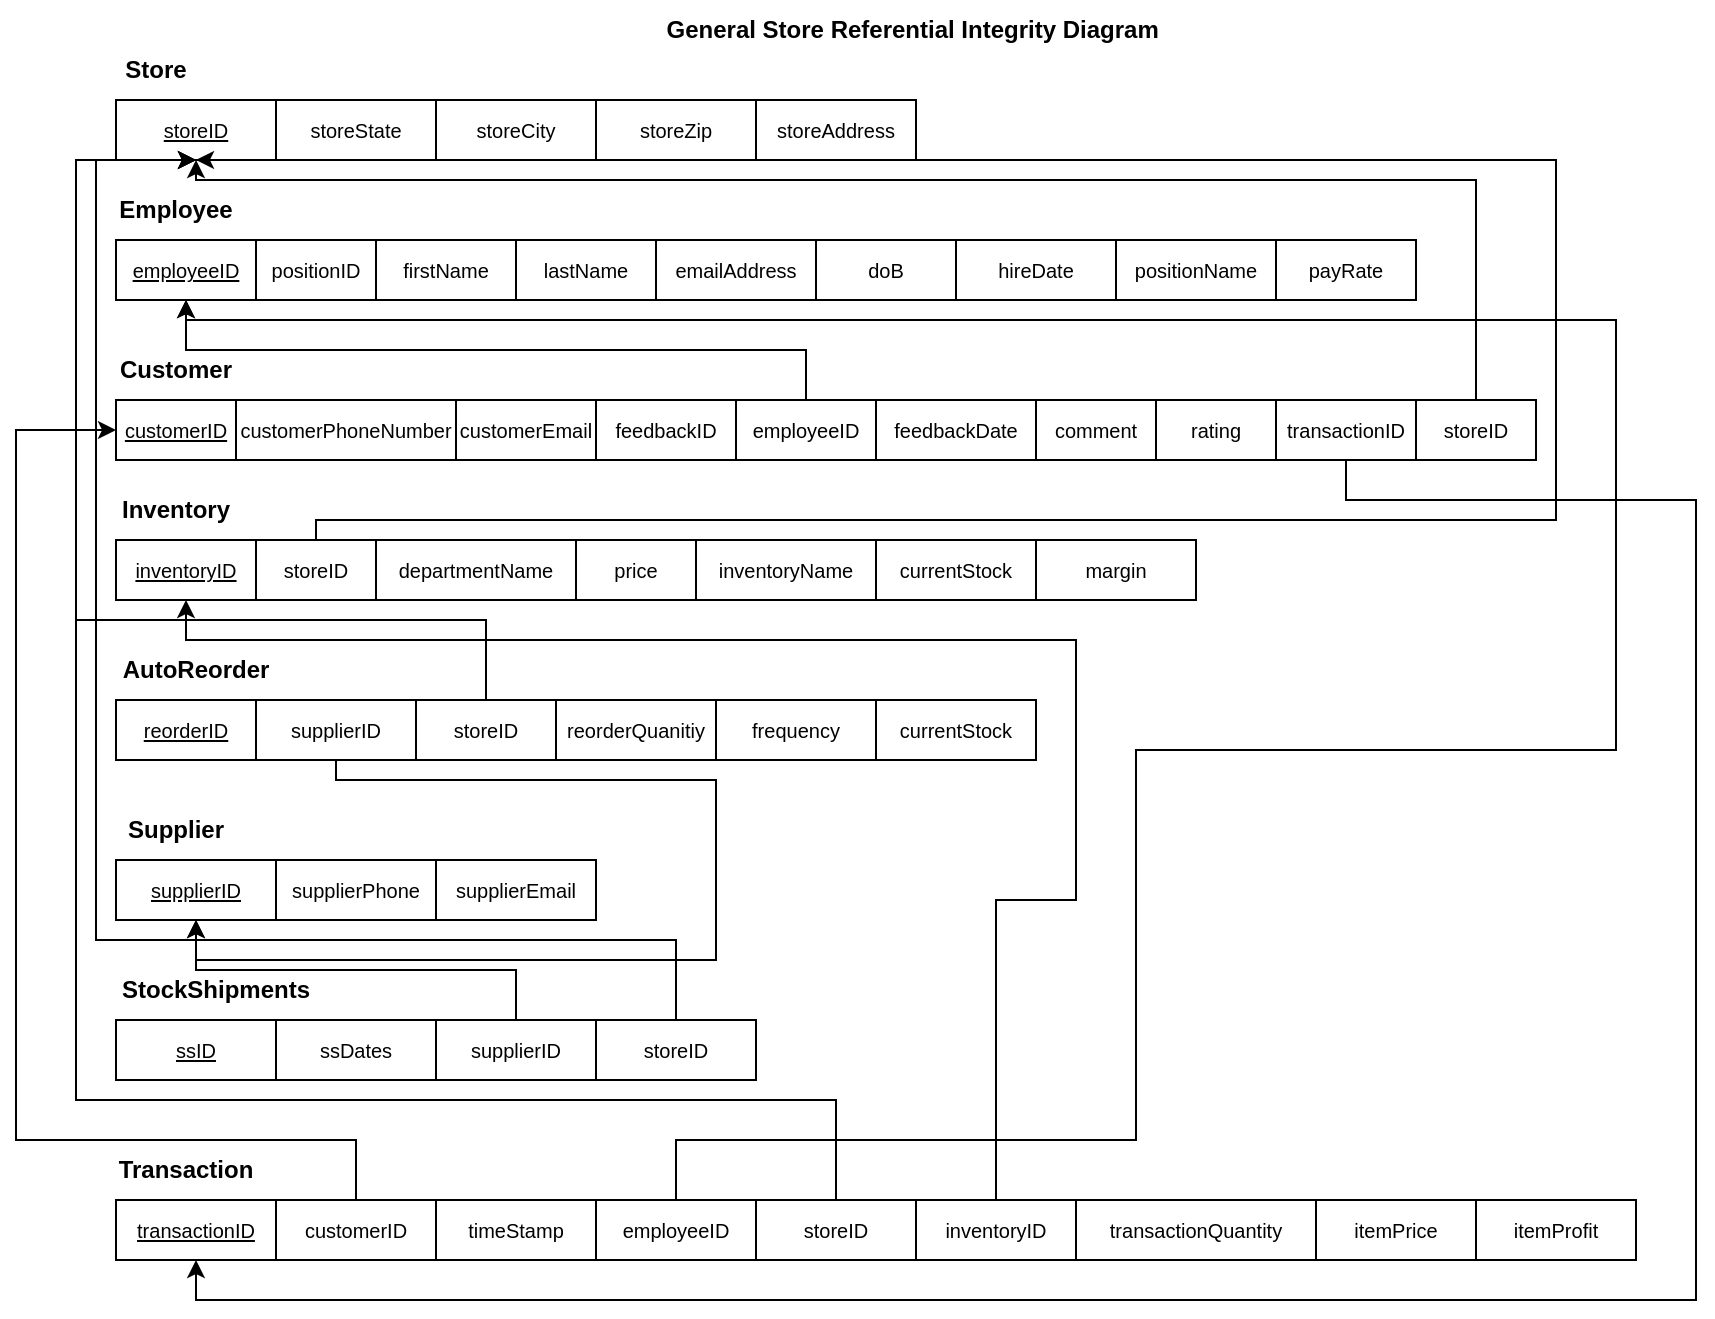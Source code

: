 <mxfile version="23.1.5" type="github">
  <diagram name="Page-1" id="IdtpOZFep_UhcnWH5yyl">
    <mxGraphModel dx="2044" dy="675" grid="1" gridSize="10" guides="1" tooltips="1" connect="1" arrows="1" fold="1" page="1" pageScale="1" pageWidth="850" pageHeight="1100" math="0" shadow="0">
      <root>
        <mxCell id="0" />
        <mxCell id="1" parent="0" />
        <mxCell id="ismh5ygb1BmKkFm3RHkI-1" value="&lt;u&gt;&lt;font style=&quot;font-size: 10px;&quot;&gt;storeID&lt;/font&gt;&lt;/u&gt;" style="html=1;whiteSpace=wrap;" parent="1" vertex="1">
          <mxGeometry x="30" y="60" width="80" height="30" as="geometry" />
        </mxCell>
        <mxCell id="ismh5ygb1BmKkFm3RHkI-2" value="&lt;font style=&quot;font-size: 10px;&quot;&gt;storeState&lt;/font&gt;" style="html=1;whiteSpace=wrap;" parent="1" vertex="1">
          <mxGeometry x="110" y="60" width="80" height="30" as="geometry" />
        </mxCell>
        <mxCell id="ismh5ygb1BmKkFm3RHkI-3" value="&lt;font style=&quot;font-size: 10px;&quot;&gt;storeCity&lt;/font&gt;" style="html=1;whiteSpace=wrap;" parent="1" vertex="1">
          <mxGeometry x="190" y="60" width="80" height="30" as="geometry" />
        </mxCell>
        <mxCell id="ismh5ygb1BmKkFm3RHkI-4" value="&lt;font style=&quot;font-size: 10px;&quot;&gt;storeZip&lt;/font&gt;" style="html=1;whiteSpace=wrap;" parent="1" vertex="1">
          <mxGeometry x="270" y="60" width="80" height="30" as="geometry" />
        </mxCell>
        <mxCell id="ismh5ygb1BmKkFm3RHkI-5" value="&lt;font style=&quot;font-size: 10px;&quot;&gt;storeAddress&lt;/font&gt;" style="html=1;whiteSpace=wrap;" parent="1" vertex="1">
          <mxGeometry x="350" y="60" width="80" height="30" as="geometry" />
        </mxCell>
        <mxCell id="ismh5ygb1BmKkFm3RHkI-6" value="&lt;u&gt;&lt;font style=&quot;font-size: 10px;&quot;&gt;employeeID&lt;/font&gt;&lt;/u&gt;" style="html=1;whiteSpace=wrap;" parent="1" vertex="1">
          <mxGeometry x="30" y="130" width="70" height="30" as="geometry" />
        </mxCell>
        <mxCell id="ismh5ygb1BmKkFm3RHkI-7" value="&lt;font style=&quot;font-size: 10px;&quot;&gt;positionID&lt;/font&gt;" style="html=1;whiteSpace=wrap;" parent="1" vertex="1">
          <mxGeometry x="100" y="130" width="60" height="30" as="geometry" />
        </mxCell>
        <mxCell id="ismh5ygb1BmKkFm3RHkI-8" value="&lt;font style=&quot;font-size: 10px;&quot;&gt;firstName&lt;/font&gt;" style="html=1;whiteSpace=wrap;" parent="1" vertex="1">
          <mxGeometry x="160" y="130" width="70" height="30" as="geometry" />
        </mxCell>
        <mxCell id="ismh5ygb1BmKkFm3RHkI-9" value="&lt;font style=&quot;font-size: 10px;&quot;&gt;lastName&lt;/font&gt;" style="html=1;whiteSpace=wrap;" parent="1" vertex="1">
          <mxGeometry x="230" y="130" width="70" height="30" as="geometry" />
        </mxCell>
        <mxCell id="ismh5ygb1BmKkFm3RHkI-10" value="&lt;font style=&quot;font-size: 10px;&quot;&gt;emailAddress&lt;/font&gt;" style="html=1;whiteSpace=wrap;" parent="1" vertex="1">
          <mxGeometry x="300" y="130" width="80" height="30" as="geometry" />
        </mxCell>
        <mxCell id="ismh5ygb1BmKkFm3RHkI-13" value="&lt;font style=&quot;font-size: 10px;&quot;&gt;doB&lt;/font&gt;" style="html=1;whiteSpace=wrap;" parent="1" vertex="1">
          <mxGeometry x="380" y="130" width="70" height="30" as="geometry" />
        </mxCell>
        <mxCell id="ismh5ygb1BmKkFm3RHkI-14" value="&lt;font style=&quot;font-size: 10px;&quot;&gt;hireDate&lt;/font&gt;" style="html=1;whiteSpace=wrap;" parent="1" vertex="1">
          <mxGeometry x="450" y="130" width="80" height="30" as="geometry" />
        </mxCell>
        <mxCell id="ismh5ygb1BmKkFm3RHkI-15" value="&lt;font style=&quot;font-size: 10px;&quot;&gt;positionName&lt;/font&gt;" style="html=1;whiteSpace=wrap;" parent="1" vertex="1">
          <mxGeometry x="530" y="130" width="80" height="30" as="geometry" />
        </mxCell>
        <mxCell id="ismh5ygb1BmKkFm3RHkI-16" value="&lt;font style=&quot;font-size: 10px;&quot;&gt;payRate&lt;/font&gt;" style="html=1;whiteSpace=wrap;" parent="1" vertex="1">
          <mxGeometry x="610" y="130" width="70" height="30" as="geometry" />
        </mxCell>
        <mxCell id="ismh5ygb1BmKkFm3RHkI-17" value="&lt;u&gt;&lt;font style=&quot;font-size: 10px;&quot;&gt;customerID&lt;/font&gt;&lt;/u&gt;" style="html=1;whiteSpace=wrap;" parent="1" vertex="1">
          <mxGeometry x="30" y="210" width="60" height="30" as="geometry" />
        </mxCell>
        <mxCell id="ismh5ygb1BmKkFm3RHkI-18" value="&lt;font style=&quot;font-size: 10px;&quot;&gt;customerPhoneNumber&lt;/font&gt;" style="html=1;whiteSpace=wrap;" parent="1" vertex="1">
          <mxGeometry x="90" y="210" width="110" height="30" as="geometry" />
        </mxCell>
        <mxCell id="ismh5ygb1BmKkFm3RHkI-19" value="&lt;font style=&quot;font-size: 10px;&quot;&gt;customerEmail&lt;/font&gt;" style="html=1;whiteSpace=wrap;" parent="1" vertex="1">
          <mxGeometry x="200" y="210" width="70" height="30" as="geometry" />
        </mxCell>
        <mxCell id="ismh5ygb1BmKkFm3RHkI-20" value="&lt;font style=&quot;font-size: 10px;&quot;&gt;feedbackID&lt;/font&gt;" style="html=1;whiteSpace=wrap;" parent="1" vertex="1">
          <mxGeometry x="270" y="210" width="70" height="30" as="geometry" />
        </mxCell>
        <mxCell id="MsWy3fw3a9ld81Vvvftm-3" style="edgeStyle=orthogonalEdgeStyle;rounded=0;orthogonalLoop=1;jettySize=auto;html=1;exitX=0.5;exitY=0;exitDx=0;exitDy=0;entryX=0.5;entryY=1;entryDx=0;entryDy=0;" edge="1" parent="1" source="ismh5ygb1BmKkFm3RHkI-21" target="ismh5ygb1BmKkFm3RHkI-6">
          <mxGeometry relative="1" as="geometry" />
        </mxCell>
        <mxCell id="ismh5ygb1BmKkFm3RHkI-21" value="&lt;font style=&quot;font-size: 10px;&quot;&gt;employeeID&lt;/font&gt;" style="html=1;whiteSpace=wrap;" parent="1" vertex="1">
          <mxGeometry x="340" y="210" width="70" height="30" as="geometry" />
        </mxCell>
        <mxCell id="ismh5ygb1BmKkFm3RHkI-22" value="&lt;font style=&quot;font-size: 10px;&quot;&gt;feedbackDate&lt;/font&gt;" style="html=1;whiteSpace=wrap;" parent="1" vertex="1">
          <mxGeometry x="410" y="210" width="80" height="30" as="geometry" />
        </mxCell>
        <mxCell id="ismh5ygb1BmKkFm3RHkI-23" value="&lt;font style=&quot;font-size: 10px;&quot;&gt;comment&lt;/font&gt;" style="html=1;whiteSpace=wrap;" parent="1" vertex="1">
          <mxGeometry x="490" y="210" width="60" height="30" as="geometry" />
        </mxCell>
        <mxCell id="ismh5ygb1BmKkFm3RHkI-24" value="&lt;font style=&quot;font-size: 10px;&quot;&gt;rating&lt;/font&gt;" style="html=1;whiteSpace=wrap;" parent="1" vertex="1">
          <mxGeometry x="550" y="210" width="60" height="30" as="geometry" />
        </mxCell>
        <mxCell id="MsWy3fw3a9ld81Vvvftm-24" style="edgeStyle=orthogonalEdgeStyle;rounded=0;orthogonalLoop=1;jettySize=auto;html=1;exitX=0.5;exitY=1;exitDx=0;exitDy=0;entryX=0.5;entryY=1;entryDx=0;entryDy=0;" edge="1" parent="1" source="ismh5ygb1BmKkFm3RHkI-25" target="ismh5ygb1BmKkFm3RHkI-62">
          <mxGeometry relative="1" as="geometry">
            <Array as="points">
              <mxPoint x="645" y="260" />
              <mxPoint x="820" y="260" />
              <mxPoint x="820" y="660" />
              <mxPoint x="70" y="660" />
            </Array>
          </mxGeometry>
        </mxCell>
        <mxCell id="ismh5ygb1BmKkFm3RHkI-25" value="&lt;font style=&quot;font-size: 10px;&quot;&gt;transactionID&lt;/font&gt;" style="html=1;whiteSpace=wrap;" parent="1" vertex="1">
          <mxGeometry x="610" y="210" width="70" height="30" as="geometry" />
        </mxCell>
        <mxCell id="ismh5ygb1BmKkFm3RHkI-26" value="&lt;u&gt;&lt;font style=&quot;font-size: 10px;&quot;&gt;inventoryID&lt;/font&gt;&lt;/u&gt;" style="html=1;whiteSpace=wrap;" parent="1" vertex="1">
          <mxGeometry x="30" y="280" width="70" height="30" as="geometry" />
        </mxCell>
        <mxCell id="MsWy3fw3a9ld81Vvvftm-6" style="edgeStyle=orthogonalEdgeStyle;rounded=0;orthogonalLoop=1;jettySize=auto;html=1;exitX=0.5;exitY=0;exitDx=0;exitDy=0;entryX=0.5;entryY=1;entryDx=0;entryDy=0;" edge="1" parent="1" source="ismh5ygb1BmKkFm3RHkI-27" target="ismh5ygb1BmKkFm3RHkI-1">
          <mxGeometry relative="1" as="geometry">
            <Array as="points">
              <mxPoint x="130" y="270" />
              <mxPoint x="750" y="270" />
              <mxPoint x="750" y="90" />
            </Array>
          </mxGeometry>
        </mxCell>
        <mxCell id="ismh5ygb1BmKkFm3RHkI-27" value="&lt;font style=&quot;font-size: 10px;&quot;&gt;storeID&lt;/font&gt;" style="html=1;whiteSpace=wrap;" parent="1" vertex="1">
          <mxGeometry x="100" y="280" width="60" height="30" as="geometry" />
        </mxCell>
        <mxCell id="ismh5ygb1BmKkFm3RHkI-28" value="&lt;font style=&quot;font-size: 10px;&quot;&gt;departmentName&lt;/font&gt;" style="html=1;whiteSpace=wrap;" parent="1" vertex="1">
          <mxGeometry x="160" y="280" width="100" height="30" as="geometry" />
        </mxCell>
        <mxCell id="ismh5ygb1BmKkFm3RHkI-29" value="&lt;font style=&quot;font-size: 10px;&quot;&gt;price&lt;/font&gt;" style="html=1;whiteSpace=wrap;" parent="1" vertex="1">
          <mxGeometry x="260" y="280" width="60" height="30" as="geometry" />
        </mxCell>
        <mxCell id="ismh5ygb1BmKkFm3RHkI-30" value="&lt;font style=&quot;font-size: 10px;&quot;&gt;inventoryName&lt;/font&gt;" style="html=1;whiteSpace=wrap;" parent="1" vertex="1">
          <mxGeometry x="320" y="280" width="90" height="30" as="geometry" />
        </mxCell>
        <mxCell id="ismh5ygb1BmKkFm3RHkI-31" value="&lt;font style=&quot;font-size: 10px;&quot;&gt;currentStock&lt;/font&gt;" style="html=1;whiteSpace=wrap;" parent="1" vertex="1">
          <mxGeometry x="410" y="280" width="80" height="30" as="geometry" />
        </mxCell>
        <mxCell id="ismh5ygb1BmKkFm3RHkI-32" value="&lt;font style=&quot;font-size: 10px;&quot;&gt;margin&lt;/font&gt;" style="html=1;whiteSpace=wrap;" parent="1" vertex="1">
          <mxGeometry x="490" y="280" width="80" height="30" as="geometry" />
        </mxCell>
        <mxCell id="ismh5ygb1BmKkFm3RHkI-35" value="&lt;u&gt;&lt;font style=&quot;font-size: 10px;&quot;&gt;reorderID&lt;/font&gt;&lt;/u&gt;" style="html=1;whiteSpace=wrap;" parent="1" vertex="1">
          <mxGeometry x="30" y="360" width="70" height="30" as="geometry" />
        </mxCell>
        <mxCell id="MsWy3fw3a9ld81Vvvftm-26" style="edgeStyle=orthogonalEdgeStyle;rounded=0;orthogonalLoop=1;jettySize=auto;html=1;exitX=0.5;exitY=1;exitDx=0;exitDy=0;entryX=0.5;entryY=1;entryDx=0;entryDy=0;" edge="1" parent="1" source="ismh5ygb1BmKkFm3RHkI-36" target="ismh5ygb1BmKkFm3RHkI-44">
          <mxGeometry relative="1" as="geometry">
            <Array as="points">
              <mxPoint x="140" y="400" />
              <mxPoint x="330" y="400" />
              <mxPoint x="330" y="490" />
              <mxPoint x="70" y="490" />
            </Array>
          </mxGeometry>
        </mxCell>
        <mxCell id="ismh5ygb1BmKkFm3RHkI-36" value="&lt;font style=&quot;font-size: 10px;&quot;&gt;supplierID&lt;/font&gt;" style="html=1;whiteSpace=wrap;" parent="1" vertex="1">
          <mxGeometry x="100" y="360" width="80" height="30" as="geometry" />
        </mxCell>
        <mxCell id="MsWy3fw3a9ld81Vvvftm-8" style="edgeStyle=orthogonalEdgeStyle;rounded=0;orthogonalLoop=1;jettySize=auto;html=1;exitX=0.5;exitY=0;exitDx=0;exitDy=0;entryX=0.5;entryY=1;entryDx=0;entryDy=0;" edge="1" parent="1" source="ismh5ygb1BmKkFm3RHkI-37" target="ismh5ygb1BmKkFm3RHkI-1">
          <mxGeometry relative="1" as="geometry">
            <Array as="points">
              <mxPoint x="215" y="320" />
              <mxPoint x="10" y="320" />
              <mxPoint x="10" y="90" />
            </Array>
          </mxGeometry>
        </mxCell>
        <mxCell id="ismh5ygb1BmKkFm3RHkI-37" value="&lt;font style=&quot;font-size: 10px;&quot;&gt;storeID&lt;/font&gt;" style="html=1;whiteSpace=wrap;" parent="1" vertex="1">
          <mxGeometry x="180" y="360" width="70" height="30" as="geometry" />
        </mxCell>
        <mxCell id="ismh5ygb1BmKkFm3RHkI-38" value="&lt;font style=&quot;font-size: 10px;&quot;&gt;reorderQuanitiy&lt;/font&gt;" style="html=1;whiteSpace=wrap;" parent="1" vertex="1">
          <mxGeometry x="250" y="360" width="80" height="30" as="geometry" />
        </mxCell>
        <mxCell id="ismh5ygb1BmKkFm3RHkI-39" value="&lt;font style=&quot;font-size: 10px;&quot;&gt;frequency&lt;/font&gt;" style="html=1;whiteSpace=wrap;" parent="1" vertex="1">
          <mxGeometry x="330" y="360" width="80" height="30" as="geometry" />
        </mxCell>
        <mxCell id="ismh5ygb1BmKkFm3RHkI-40" value="&lt;font style=&quot;font-size: 10px;&quot;&gt;currentStock&lt;/font&gt;" style="html=1;whiteSpace=wrap;" parent="1" vertex="1">
          <mxGeometry x="410" y="360" width="80" height="30" as="geometry" />
        </mxCell>
        <mxCell id="ismh5ygb1BmKkFm3RHkI-44" value="&lt;u&gt;&lt;font style=&quot;font-size: 10px;&quot;&gt;supplierID&lt;/font&gt;&lt;/u&gt;" style="html=1;whiteSpace=wrap;" parent="1" vertex="1">
          <mxGeometry x="30" y="440" width="80" height="30" as="geometry" />
        </mxCell>
        <mxCell id="ismh5ygb1BmKkFm3RHkI-45" value="&lt;font style=&quot;font-size: 10px;&quot;&gt;supplierPhone&lt;/font&gt;" style="html=1;whiteSpace=wrap;" parent="1" vertex="1">
          <mxGeometry x="110" y="440" width="80" height="30" as="geometry" />
        </mxCell>
        <mxCell id="ismh5ygb1BmKkFm3RHkI-46" value="&lt;font style=&quot;font-size: 10px;&quot;&gt;supplierEmail&lt;/font&gt;" style="html=1;whiteSpace=wrap;" parent="1" vertex="1">
          <mxGeometry x="190" y="440" width="80" height="30" as="geometry" />
        </mxCell>
        <mxCell id="ismh5ygb1BmKkFm3RHkI-53" value="&lt;u&gt;&lt;font style=&quot;font-size: 10px;&quot;&gt;ssID&lt;/font&gt;&lt;/u&gt;" style="html=1;whiteSpace=wrap;" parent="1" vertex="1">
          <mxGeometry x="30" y="520" width="80" height="30" as="geometry" />
        </mxCell>
        <mxCell id="ismh5ygb1BmKkFm3RHkI-54" value="&lt;font style=&quot;font-size: 10px;&quot;&gt;ssDates&lt;/font&gt;" style="html=1;whiteSpace=wrap;" parent="1" vertex="1">
          <mxGeometry x="110" y="520" width="80" height="30" as="geometry" />
        </mxCell>
        <mxCell id="MsWy3fw3a9ld81Vvvftm-25" style="edgeStyle=orthogonalEdgeStyle;rounded=0;orthogonalLoop=1;jettySize=auto;html=1;exitX=0.5;exitY=0;exitDx=0;exitDy=0;entryX=0.5;entryY=1;entryDx=0;entryDy=0;" edge="1" parent="1" source="ismh5ygb1BmKkFm3RHkI-55" target="ismh5ygb1BmKkFm3RHkI-44">
          <mxGeometry relative="1" as="geometry" />
        </mxCell>
        <mxCell id="ismh5ygb1BmKkFm3RHkI-55" value="&lt;font style=&quot;font-size: 10px;&quot;&gt;supplierID&lt;/font&gt;" style="html=1;whiteSpace=wrap;" parent="1" vertex="1">
          <mxGeometry x="190" y="520" width="80" height="30" as="geometry" />
        </mxCell>
        <mxCell id="MsWy3fw3a9ld81Vvvftm-9" style="edgeStyle=orthogonalEdgeStyle;rounded=0;orthogonalLoop=1;jettySize=auto;html=1;exitX=0.5;exitY=0;exitDx=0;exitDy=0;entryX=0.5;entryY=1;entryDx=0;entryDy=0;" edge="1" parent="1" source="ismh5ygb1BmKkFm3RHkI-56" target="ismh5ygb1BmKkFm3RHkI-1">
          <mxGeometry relative="1" as="geometry">
            <Array as="points">
              <mxPoint x="310" y="480" />
              <mxPoint x="20" y="480" />
              <mxPoint x="20" y="90" />
            </Array>
          </mxGeometry>
        </mxCell>
        <mxCell id="ismh5ygb1BmKkFm3RHkI-56" value="&lt;font style=&quot;font-size: 10px;&quot;&gt;storeID&lt;/font&gt;" style="html=1;whiteSpace=wrap;" parent="1" vertex="1">
          <mxGeometry x="270" y="520" width="80" height="30" as="geometry" />
        </mxCell>
        <mxCell id="ismh5ygb1BmKkFm3RHkI-62" value="&lt;u&gt;&lt;font style=&quot;font-size: 10px;&quot;&gt;transactionID&lt;/font&gt;&lt;/u&gt;" style="html=1;whiteSpace=wrap;" parent="1" vertex="1">
          <mxGeometry x="30" y="610" width="80" height="30" as="geometry" />
        </mxCell>
        <mxCell id="MsWy3fw3a9ld81Vvvftm-22" style="edgeStyle=orthogonalEdgeStyle;rounded=0;orthogonalLoop=1;jettySize=auto;html=1;exitX=0.5;exitY=0;exitDx=0;exitDy=0;" edge="1" parent="1" source="ismh5ygb1BmKkFm3RHkI-63" target="ismh5ygb1BmKkFm3RHkI-17">
          <mxGeometry relative="1" as="geometry">
            <Array as="points">
              <mxPoint x="150" y="580" />
              <mxPoint x="-20" y="580" />
              <mxPoint x="-20" y="225" />
            </Array>
          </mxGeometry>
        </mxCell>
        <mxCell id="ismh5ygb1BmKkFm3RHkI-63" value="&lt;font style=&quot;font-size: 10px;&quot;&gt;customerID&lt;/font&gt;" style="html=1;whiteSpace=wrap;" parent="1" vertex="1">
          <mxGeometry x="110" y="610" width="80" height="30" as="geometry" />
        </mxCell>
        <mxCell id="ismh5ygb1BmKkFm3RHkI-64" value="&lt;font style=&quot;font-size: 10px;&quot;&gt;timeStamp&lt;/font&gt;" style="html=1;whiteSpace=wrap;" parent="1" vertex="1">
          <mxGeometry x="190" y="610" width="80" height="30" as="geometry" />
        </mxCell>
        <mxCell id="MsWy3fw3a9ld81Vvvftm-4" style="edgeStyle=orthogonalEdgeStyle;rounded=0;orthogonalLoop=1;jettySize=auto;html=1;exitX=0.5;exitY=0;exitDx=0;exitDy=0;entryX=0.5;entryY=1;entryDx=0;entryDy=0;" edge="1" parent="1" source="ismh5ygb1BmKkFm3RHkI-65" target="ismh5ygb1BmKkFm3RHkI-6">
          <mxGeometry relative="1" as="geometry">
            <Array as="points">
              <mxPoint x="310" y="580" />
              <mxPoint x="540" y="580" />
              <mxPoint x="540" y="385" />
              <mxPoint x="780" y="385" />
              <mxPoint x="780" y="170" />
              <mxPoint x="65" y="170" />
            </Array>
          </mxGeometry>
        </mxCell>
        <mxCell id="ismh5ygb1BmKkFm3RHkI-65" value="&lt;font style=&quot;font-size: 10px;&quot;&gt;employeeID&lt;/font&gt;" style="html=1;whiteSpace=wrap;" parent="1" vertex="1">
          <mxGeometry x="270" y="610" width="80" height="30" as="geometry" />
        </mxCell>
        <mxCell id="MsWy3fw3a9ld81Vvvftm-10" style="edgeStyle=orthogonalEdgeStyle;rounded=0;orthogonalLoop=1;jettySize=auto;html=1;exitX=0.5;exitY=0;exitDx=0;exitDy=0;entryX=0.5;entryY=1;entryDx=0;entryDy=0;" edge="1" parent="1" source="ismh5ygb1BmKkFm3RHkI-66" target="ismh5ygb1BmKkFm3RHkI-1">
          <mxGeometry relative="1" as="geometry">
            <Array as="points">
              <mxPoint x="390" y="560" />
              <mxPoint x="10" y="560" />
              <mxPoint x="10" y="90" />
            </Array>
          </mxGeometry>
        </mxCell>
        <mxCell id="ismh5ygb1BmKkFm3RHkI-66" value="&lt;font style=&quot;font-size: 10px;&quot;&gt;storeID&lt;/font&gt;" style="html=1;whiteSpace=wrap;" parent="1" vertex="1">
          <mxGeometry x="350" y="610" width="80" height="30" as="geometry" />
        </mxCell>
        <mxCell id="MsWy3fw3a9ld81Vvvftm-23" style="edgeStyle=orthogonalEdgeStyle;rounded=0;orthogonalLoop=1;jettySize=auto;html=1;exitX=0.5;exitY=0;exitDx=0;exitDy=0;entryX=0.5;entryY=1;entryDx=0;entryDy=0;" edge="1" parent="1" source="ismh5ygb1BmKkFm3RHkI-67" target="ismh5ygb1BmKkFm3RHkI-26">
          <mxGeometry relative="1" as="geometry">
            <Array as="points">
              <mxPoint x="470" y="460" />
              <mxPoint x="510" y="460" />
              <mxPoint x="510" y="330" />
              <mxPoint x="65" y="330" />
            </Array>
          </mxGeometry>
        </mxCell>
        <mxCell id="ismh5ygb1BmKkFm3RHkI-67" value="&lt;font style=&quot;font-size: 10px;&quot;&gt;inventoryID&lt;/font&gt;" style="html=1;whiteSpace=wrap;" parent="1" vertex="1">
          <mxGeometry x="430" y="610" width="80" height="30" as="geometry" />
        </mxCell>
        <mxCell id="ismh5ygb1BmKkFm3RHkI-68" value="&lt;font style=&quot;font-size: 10px;&quot;&gt;transactionQuantity&lt;/font&gt;" style="html=1;whiteSpace=wrap;" parent="1" vertex="1">
          <mxGeometry x="510" y="610" width="120" height="30" as="geometry" />
        </mxCell>
        <mxCell id="ismh5ygb1BmKkFm3RHkI-69" value="&lt;font style=&quot;font-size: 10px;&quot;&gt;itemPrice&lt;/font&gt;" style="html=1;whiteSpace=wrap;" parent="1" vertex="1">
          <mxGeometry x="630" y="610" width="80" height="30" as="geometry" />
        </mxCell>
        <mxCell id="ismh5ygb1BmKkFm3RHkI-70" value="&lt;font style=&quot;font-size: 10px;&quot;&gt;itemProfit&lt;/font&gt;" style="html=1;whiteSpace=wrap;" parent="1" vertex="1">
          <mxGeometry x="710" y="610" width="80" height="30" as="geometry" />
        </mxCell>
        <mxCell id="MsWy3fw3a9ld81Vvvftm-5" style="edgeStyle=orthogonalEdgeStyle;rounded=0;orthogonalLoop=1;jettySize=auto;html=1;exitX=0.5;exitY=0;exitDx=0;exitDy=0;entryX=0.5;entryY=1;entryDx=0;entryDy=0;" edge="1" parent="1" source="ismh5ygb1BmKkFm3RHkI-71" target="ismh5ygb1BmKkFm3RHkI-1">
          <mxGeometry relative="1" as="geometry">
            <Array as="points">
              <mxPoint x="710" y="100" />
              <mxPoint x="70" y="100" />
            </Array>
          </mxGeometry>
        </mxCell>
        <mxCell id="ismh5ygb1BmKkFm3RHkI-71" value="&lt;font style=&quot;font-size: 10px;&quot;&gt;storeID&lt;/font&gt;" style="html=1;whiteSpace=wrap;" parent="1" vertex="1">
          <mxGeometry x="680" y="210" width="60" height="30" as="geometry" />
        </mxCell>
        <mxCell id="MsWy3fw3a9ld81Vvvftm-11" value="&lt;b&gt;Store&lt;/b&gt;" style="text;html=1;align=center;verticalAlign=middle;whiteSpace=wrap;rounded=0;" vertex="1" parent="1">
          <mxGeometry x="20" y="30" width="60" height="30" as="geometry" />
        </mxCell>
        <mxCell id="MsWy3fw3a9ld81Vvvftm-12" value="&lt;b&gt;Employee&lt;/b&gt;" style="text;html=1;align=center;verticalAlign=middle;whiteSpace=wrap;rounded=0;" vertex="1" parent="1">
          <mxGeometry x="30" y="100" width="60" height="30" as="geometry" />
        </mxCell>
        <mxCell id="MsWy3fw3a9ld81Vvvftm-13" value="&lt;b&gt;Customer&lt;/b&gt;" style="text;html=1;align=center;verticalAlign=middle;whiteSpace=wrap;rounded=0;" vertex="1" parent="1">
          <mxGeometry x="30" y="180" width="60" height="30" as="geometry" />
        </mxCell>
        <mxCell id="MsWy3fw3a9ld81Vvvftm-15" value="&lt;b&gt;Inventory&lt;/b&gt;" style="text;html=1;align=center;verticalAlign=middle;whiteSpace=wrap;rounded=0;" vertex="1" parent="1">
          <mxGeometry x="30" y="250" width="60" height="30" as="geometry" />
        </mxCell>
        <mxCell id="MsWy3fw3a9ld81Vvvftm-16" value="&lt;b&gt;Supplier&lt;/b&gt;" style="text;html=1;align=center;verticalAlign=middle;whiteSpace=wrap;rounded=0;" vertex="1" parent="1">
          <mxGeometry x="30" y="410" width="60" height="30" as="geometry" />
        </mxCell>
        <mxCell id="MsWy3fw3a9ld81Vvvftm-17" value="&lt;b&gt;AutoReorder&lt;/b&gt;" style="text;html=1;align=center;verticalAlign=middle;whiteSpace=wrap;rounded=0;" vertex="1" parent="1">
          <mxGeometry x="30" y="330" width="80" height="30" as="geometry" />
        </mxCell>
        <mxCell id="MsWy3fw3a9ld81Vvvftm-20" value="&lt;b&gt;StockShipments&lt;/b&gt;" style="text;html=1;align=center;verticalAlign=middle;whiteSpace=wrap;rounded=0;" vertex="1" parent="1">
          <mxGeometry x="30" y="490" width="100" height="30" as="geometry" />
        </mxCell>
        <mxCell id="MsWy3fw3a9ld81Vvvftm-21" value="&lt;b&gt;Transaction&lt;br&gt;&lt;/b&gt;" style="text;html=1;align=center;verticalAlign=middle;whiteSpace=wrap;rounded=0;" vertex="1" parent="1">
          <mxGeometry x="30" y="580" width="70" height="30" as="geometry" />
        </mxCell>
        <mxCell id="MsWy3fw3a9ld81Vvvftm-27" value="&lt;b&gt;General Store Referential Integrity Diagram&amp;nbsp;&lt;/b&gt;" style="text;html=1;align=center;verticalAlign=middle;whiteSpace=wrap;rounded=0;" vertex="1" parent="1">
          <mxGeometry x="300" y="10" width="260" height="30" as="geometry" />
        </mxCell>
      </root>
    </mxGraphModel>
  </diagram>
</mxfile>

